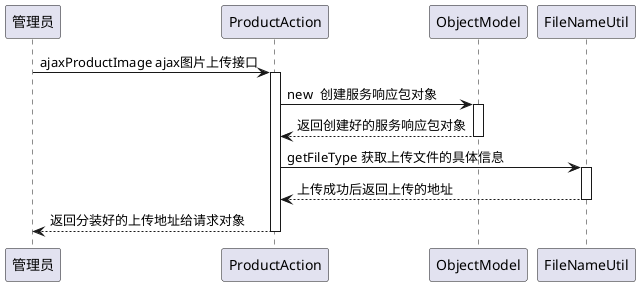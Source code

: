 @startuml
participant 管理员
管理员 -> ProductAction : ajaxProductImage ajax图片上传接口
activate ProductAction
ProductAction -> ObjectModel : new  创建服务响应包对象
activate ObjectModel
ObjectModel --> ProductAction : 返回创建好的服务响应包对象
deactivate ObjectModel
ProductAction -> FileNameUtil : getFileType 获取上传文件的具体信息
activate FileNameUtil
FileNameUtil --> ProductAction : 上传成功后返回上传的地址
deactivate FileNameUtil
return 返回分装好的上传地址给请求对象
@enduml